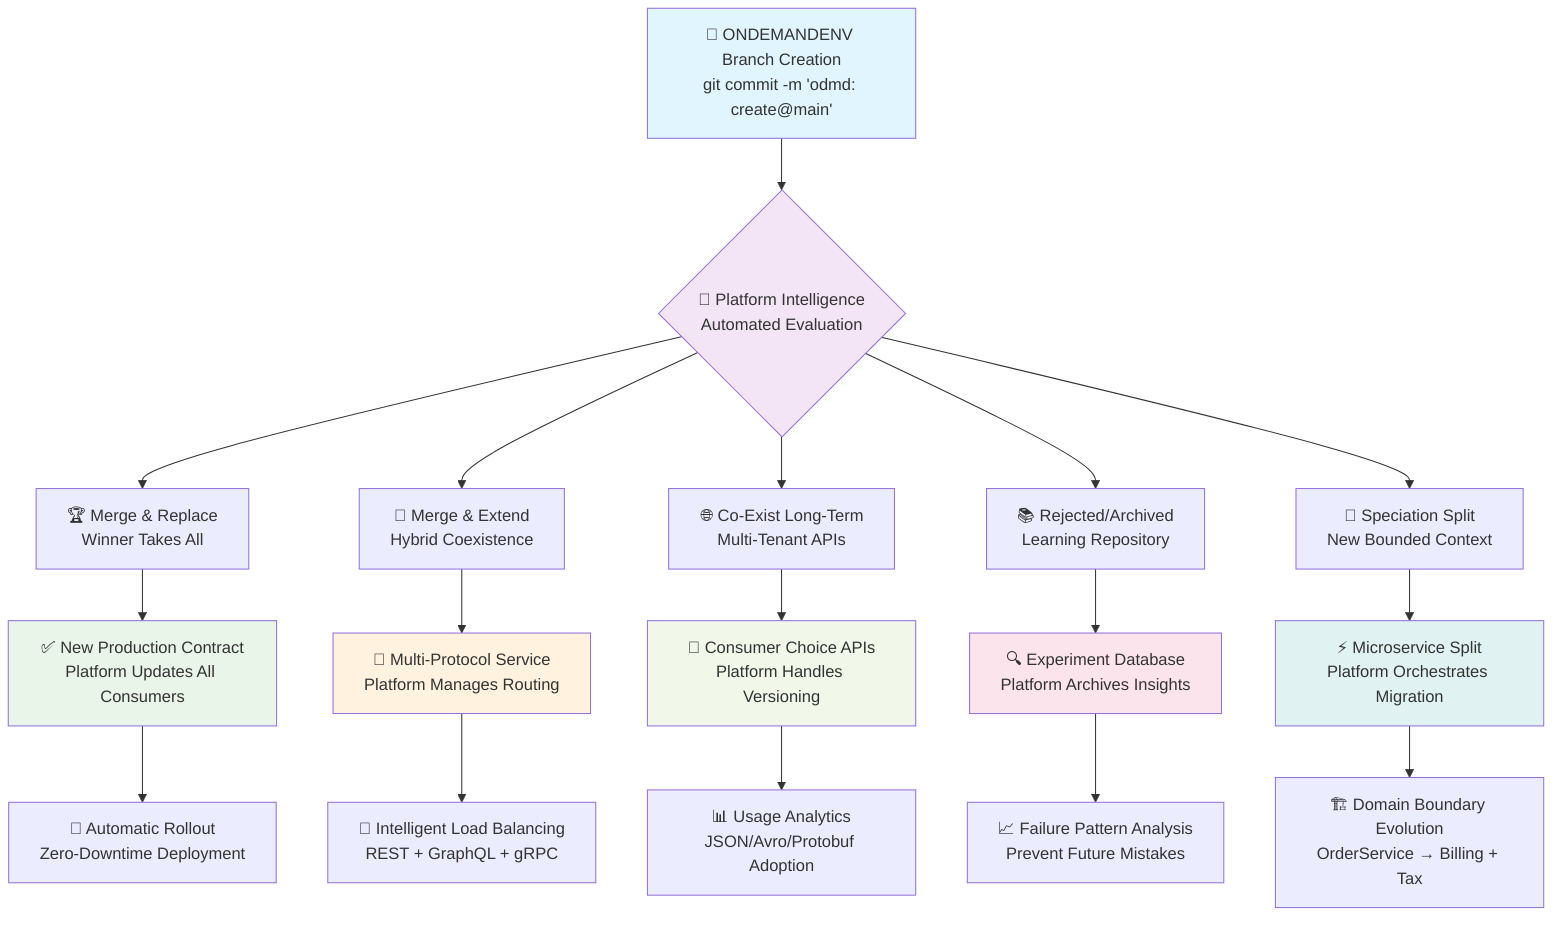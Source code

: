 graph TD
    A["🔄 ONDEMANDENV Branch Creation<br/>git commit -m 'odmd: create@main'"] --> B{"🤖 Platform Intelligence<br/>Automated Evaluation"}
    B --> C["🏆 Merge & Replace<br/>Winner Takes All"]
    B --> D["🔄 Merge & Extend<br/>Hybrid Coexistence"] 
    B --> E["🌐 Co-Exist Long-Term<br/>Multi-Tenant APIs"]
    B --> F["📚 Rejected/Archived<br/>Learning Repository"]
    B --> G["🧬 Speciation Split<br/>New Bounded Context"]
    
    C --> H["✅ New Production Contract<br/>Platform Updates All Consumers"]
    D --> I["🔀 Multi-Protocol Service<br/>Platform Manages Routing"]
    E --> J["🎯 Consumer Choice APIs<br/>Platform Handles Versioning"]
    F --> K["🔍 Experiment Database<br/>Platform Archives Insights"]
    G --> L["⚡ Microservice Split<br/>Platform Orchestrates Migration"]
    
    H --> M["🚀 Automatic Rollout<br/>Zero-Downtime Deployment"]
    I --> N["🔗 Intelligent Load Balancing<br/>REST + GraphQL + gRPC"]
    J --> O["📊 Usage Analytics<br/>JSON/Avro/Protobuf Adoption"]
    K --> P["📈 Failure Pattern Analysis<br/>Prevent Future Mistakes"]
    L --> Q["🏗️ Domain Boundary Evolution<br/>OrderService → Billing + Tax"]
    
    style A fill:#e1f5fe
    style B fill:#f3e5f5
    style H fill:#e8f5e8
    style I fill:#fff3e0
    style J fill:#f1f8e9
    style K fill:#fce4ec
    style L fill:#e0f2f1